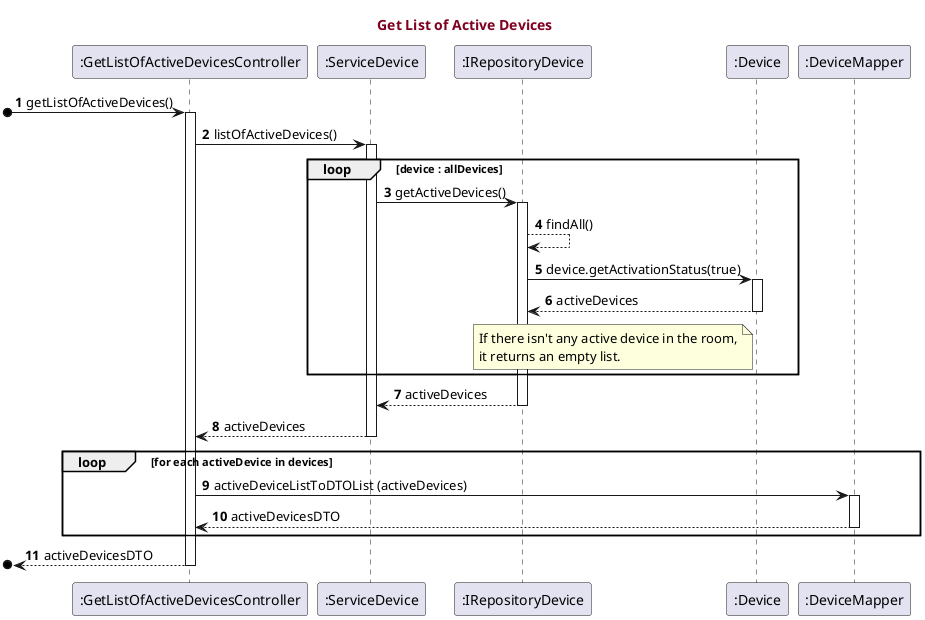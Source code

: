 @startuml
'https://plantuml.com/sequence-diagram

title <font color=#800020> Get List of Active Devices </font>

autonumber

[o-> ":GetListOfActiveDevicesController" : getListOfActiveDevices()
activate ":GetListOfActiveDevicesController"

":GetListOfActiveDevicesController"->":ServiceDevice" : listOfActiveDevices()
activate ":ServiceDevice"

loop device : allDevices

":ServiceDevice"->":IRepositoryDevice" : getActiveDevices()
activate ":IRepositoryDevice"

":IRepositoryDevice"-->":IRepositoryDevice" : findAll()


    ":IRepositoryDevice"->":Device": device.getActivationStatus(true)
    activate ":Device"
    ":Device"-->":IRepositoryDevice" : activeDevices
    deactivate ":Device"

            note left of ":Device"
                If there isn't any active device in the room,
                it returns an empty list.
            end note
end

":IRepositoryDevice"-->":ServiceDevice" : activeDevices
deactivate ":IRepositoryDevice"

":ServiceDevice"-->":GetListOfActiveDevicesController" : activeDevices
deactivate ":ServiceDevice"

loop for each activeDevice in devices
":GetListOfActiveDevicesController"->":DeviceMapper" : activeDeviceListToDTOList (activeDevices)
activate ":DeviceMapper"

":DeviceMapper"-->":GetListOfActiveDevicesController" : activeDevicesDTO
deactivate ":DeviceMapper"

end

[o<--":GetListOfActiveDevicesController" : activeDevicesDTO
deactivate ":GetListOfActiveDevicesController"

@enduml